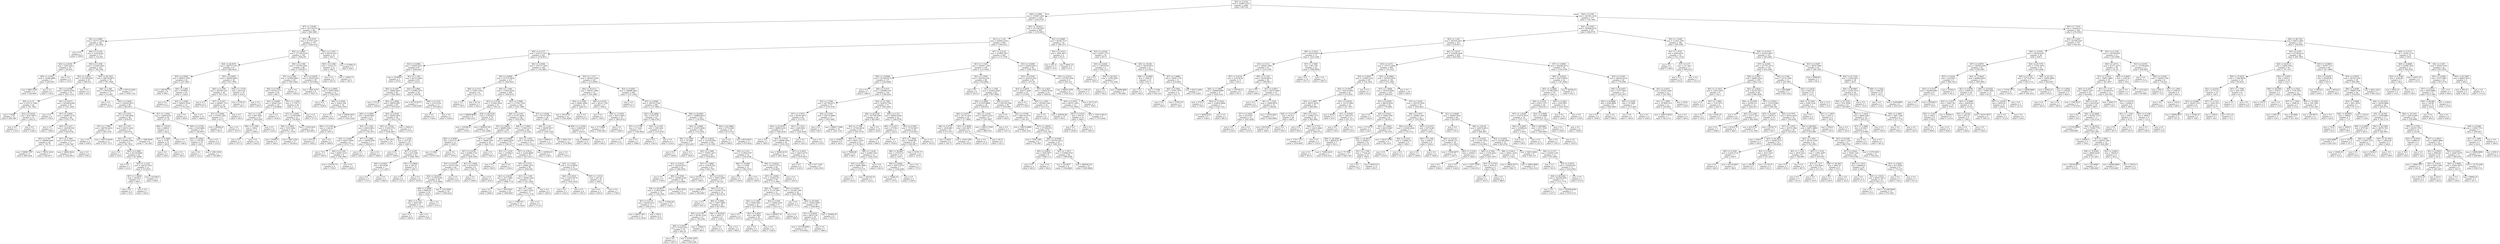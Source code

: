 digraph Tree {
node [shape=box] ;
0 [label="X[2] <= 2.1514\nmse = 332807.6753\nsamples = 2000\nvalue = 997.052"] ;
1 [label="X[8] <= 4.886\nmse = 318047.2291\nsamples = 1223\nvalue = 1163.6729"] ;
0 -> 1 [labeldistance=2.5, labelangle=45, headlabel="True"] ;
2 [label="X[7] <= 3.0294\nmse = 327154.478\nsamples = 361\nvalue = 894.3989"] ;
1 -> 2 ;
3 [label="X[2] <= 2.0086\nmse = 342717.1644\nsamples = 182\nvalue = 762.5934"] ;
2 -> 3 ;
4 [label="mse = 0.0\nsamples = 5\nvalue = 1909.0"] ;
3 -> 4 ;
5 [label="X[0] <= 0.1245\nmse = 314224.041\nsamples = 177\nvalue = 730.209"] ;
3 -> 5 ;
6 [label="X[2] <= 2.0259\nmse = 7585.2344\nsamples = 16\nvalue = 185.625"] ;
5 -> 6 ;
7 [label="X[8] <= 3.0103\nmse = 14398.4898\nsamples = 7\nvalue = 226.2857"] ;
6 -> 7 ;
8 [label="mse = 9893.5556\nsamples = 3\nvalue = 342.6667"] ;
7 -> 8 ;
9 [label="mse = 0.0\nsamples = 4\nvalue = 139.0"] ;
7 -> 9 ;
10 [label="mse = 0.0\nsamples = 9\nvalue = 154.0"] ;
6 -> 10 ;
11 [label="X[0] <= 0.1558\nmse = 312295.5003\nsamples = 161\nvalue = 784.3292"] ;
5 -> 11 ;
12 [label="X[2] <= 2.0951\nmse = 273149.6505\nsamples = 83\nvalue = 960.012"] ;
11 -> 12 ;
13 [label="X[1] <= 0.8786\nmse = 240870.0782\nsamples = 79\nvalue = 1007.1519"] ;
12 -> 13 ;
14 [label="X[0] <= 0.15\nmse = 255721.7066\nsamples = 24\nvalue = 791.7083"] ;
13 -> 14 ;
15 [label="mse = 7.6389\nsamples = 12\nvalue = 290.1667"] ;
14 -> 15 ;
16 [label="X[3] <= 0.6518\nmse = 8347.6875\nsamples = 12\nvalue = 1293.25"] ;
14 -> 16 ;
17 [label="mse = 0.0\nsamples = 3\nvalue = 1135.0"] ;
16 -> 17 ;
18 [label="mse = 0.0\nsamples = 9\nvalue = 1346.0"] ;
16 -> 18 ;
19 [label="X[1] <= 0.9271\nmse = 205296.9369\nsamples = 55\nvalue = 1101.1636"] ;
13 -> 19 ;
20 [label="mse = 0.0\nsamples = 9\nvalue = 1740.0"] ;
19 -> 20 ;
21 [label="X[7] <= 0.0092\nmse = 149993.3176\nsamples = 46\nvalue = 976.1739"] ;
19 -> 21 ;
22 [label="mse = 0.0\nsamples = 5\nvalue = 1396.0"] ;
21 -> 22 ;
23 [label="X[0] <= 0.1411\nmse = 144169.536\nsamples = 41\nvalue = 924.9756"] ;
21 -> 23 ;
24 [label="X[3] <= 0.597\nmse = 108946.0208\nsamples = 24\nvalue = 765.75"] ;
23 -> 24 ;
25 [label="mse = 59696.7197\nsamples = 17\nvalue = 899.5294"] ;
24 -> 25 ;
26 [label="mse = 79532.1224\nsamples = 7\nvalue = 440.8571"] ;
24 -> 26 ;
27 [label="X[7] <= 2.7063\nmse = 107574.5329\nsamples = 17\nvalue = 1149.7647"] ;
23 -> 27 ;
28 [label="mse = 16840.4024\nsamples = 13\nvalue = 1320.4615"] ;
27 -> 28 ;
29 [label="mse = 0.0\nsamples = 4\nvalue = 595.0"] ;
27 -> 29 ;
30 [label="mse = 0.0\nsamples = 4\nvalue = 29.0"] ;
12 -> 30 ;
31 [label="X[4] <= 90.1423\nmse = 286159.4675\nsamples = 78\nvalue = 597.3846"] ;
11 -> 31 ;
32 [label="X[8] <= 1.299\nmse = 178476.5055\nsamples = 71\nvalue = 512.662"] ;
31 -> 32 ;
33 [label="mse = 0.0\nsamples = 3\nvalue = 1193.0"] ;
32 -> 33 ;
34 [label="X[3] <= 0.5824\nmse = 165029.2872\nsamples = 68\nvalue = 482.6471"] ;
32 -> 34 ;
35 [label="X[2] <= 2.0331\nmse = 217244.9844\nsamples = 40\nvalue = 630.625"] ;
34 -> 35 ;
36 [label="X[7] <= 1.7008\nmse = 280765.8225\nsamples = 13\nvalue = 993.1538"] ;
35 -> 36 ;
37 [label="mse = 0.0\nsamples = 2\nvalue = 638.0"] ;
36 -> 37 ;
38 [label="mse = 304710.9256\nsamples = 11\nvalue = 1057.7273"] ;
36 -> 38 ;
39 [label="X[2] <= 2.057\nmse = 92913.1056\nsamples = 27\nvalue = 456.0741"] ;
35 -> 39 ;
40 [label="X[5] <= 1.1753\nmse = 92590.2766\nsamples = 21\nvalue = 381.7619"] ;
39 -> 40 ;
41 [label="mse = 0.0\nsamples = 3\nvalue = 105.0"] ;
40 -> 41 ;
42 [label="X[0] <= 0.1889\nmse = 93128.0988\nsamples = 18\nvalue = 427.8889"] ;
40 -> 42 ;
43 [label="mse = 0.0\nsamples = 5\nvalue = 212.0"] ;
42 -> 43 ;
44 [label="X[5] <= 2.1523\nmse = 104125.7633\nsamples = 13\nvalue = 510.9231"] ;
42 -> 44 ;
45 [label="X[7] <= 1.5048\nmse = 39326.0\nsamples = 9\nvalue = 450.0"] ;
44 -> 45 ;
46 [label="mse = 0.0\nsamples = 2\nvalue = 79.0"] ;
45 -> 46 ;
47 [label="mse = 0.0\nsamples = 7\nvalue = 556.0"] ;
45 -> 47 ;
48 [label="mse = 222784.0\nsamples = 4\nvalue = 648.0"] ;
44 -> 48 ;
49 [label="mse = 7066.8056\nsamples = 6\nvalue = 716.1667"] ;
39 -> 49 ;
50 [label="X[7] <= 1.4504\nmse = 14464.6161\nsamples = 28\nvalue = 271.25"] ;
34 -> 50 ;
51 [label="X[8] <= 3.0103\nmse = 4880.0\nsamples = 12\nvalue = 392.0"] ;
50 -> 51 ;
52 [label="X[7] <= 0.2489\nmse = 15.36\nsamples = 10\nvalue = 360.8"] ;
51 -> 52 ;
53 [label="mse = 0.0\nsamples = 4\nvalue = 356.0"] ;
52 -> 53 ;
54 [label="mse = 0.0\nsamples = 6\nvalue = 364.0"] ;
52 -> 54 ;
55 [label="mse = 0.0\nsamples = 2\nvalue = 548.0"] ;
51 -> 55 ;
56 [label="X[0] <= 0.2756\nmse = 2516.0898\nsamples = 16\nvalue = 180.6875"] ;
50 -> 56 ;
57 [label="X[3] <= 0.6945\nmse = 1193.89\nsamples = 10\nvalue = 148.1"] ;
56 -> 57 ;
58 [label="mse = 0.0\nsamples = 7\nvalue = 132.0"] ;
57 -> 58 ;
59 [label="mse = 1963.5556\nsamples = 3\nvalue = 185.6667"] ;
57 -> 59 ;
60 [label="mse = 0.0\nsamples = 6\nvalue = 235.0"] ;
56 -> 60 ;
61 [label="mse = 567120.2041\nsamples = 7\nvalue = 1456.7143"] ;
31 -> 61 ;
62 [label="X[5] <= 9.9752\nmse = 275707.2257\nsamples = 179\nvalue = 1028.4134"] ;
2 -> 62 ;
63 [label="X[5] <= 2.0803\nmse = 277162.9118\nsamples = 165\nvalue = 1064.297"] ;
62 -> 63 ;
64 [label="X[4] <= 44.5975\nmse = 308719.7523\nsamples = 67\nvalue = 880.6418"] ;
63 -> 64 ;
65 [label="X[3] <= 0.5992\nmse = 299932.7041\nsamples = 28\nvalue = 1227.2857"] ;
64 -> 65 ;
66 [label="mse = 494748.75\nsamples = 8\nvalue = 980.5"] ;
65 -> 66 ;
67 [label="X[8] <= 2.468\nmse = 187900.5\nsamples = 20\nvalue = 1326.0"] ;
65 -> 67 ;
68 [label="mse = 0.0\nsamples = 5\nvalue = 1775.0"] ;
67 -> 68 ;
69 [label="X[5] <= 1.0384\nmse = 160933.5556\nsamples = 15\nvalue = 1176.3333"] ;
67 -> 69 ;
70 [label="mse = 0.0\nsamples = 5\nvalue = 609.0"] ;
69 -> 70 ;
71 [label="mse = 0.0\nsamples = 10\nvalue = 1460.0"] ;
69 -> 71 ;
72 [label="X[3] <= 0.6959\nmse = 166820.6903\nsamples = 39\nvalue = 631.7692"] ;
64 -> 72 ;
73 [label="X[0] <= 0.1394\nmse = 200256.1427\nsamples = 29\nvalue = 705.1724"] ;
72 -> 73 ;
74 [label="mse = 0.0\nsamples = 9\nvalue = 957.0"] ;
73 -> 74 ;
75 [label="X[7] <= 4.5671\nmse = 248991.7275\nsamples = 20\nvalue = 591.85"] ;
73 -> 75 ;
76 [label="X[7] <= 3.6299\nmse = 279341.2941\nsamples = 17\nvalue = 637.0"] ;
75 -> 76 ;
77 [label="mse = 289930.8\nsamples = 15\nvalue = 581.0"] ;
76 -> 77 ;
78 [label="mse = 0.0\nsamples = 2\nvalue = 1057.0"] ;
76 -> 78 ;
79 [label="mse = 0.0\nsamples = 3\nvalue = 336.0"] ;
75 -> 79 ;
80 [label="X[5] <= 1.5724\nmse = 8919.29\nsamples = 10\nvalue = 418.9"] ;
72 -> 80 ;
81 [label="mse = 5700.25\nsamples = 2\nvalue = 242.5"] ;
80 -> 81 ;
82 [label="mse = 0.0\nsamples = 8\nvalue = 463.0"] ;
80 -> 82 ;
83 [label="X[0] <= 0.1394\nmse = 216763.2041\nsamples = 98\nvalue = 1189.8571"] ;
63 -> 83 ;
84 [label="X[7] <= 4.5282\nmse = 167894.9683\nsamples = 69\nvalue = 1003.2464"] ;
83 -> 84 ;
85 [label="X[6] <= 0.7856\nmse = 63762.2177\nsamples = 62\nvalue = 891.5"] ;
84 -> 85 ;
86 [label="X[3] <= 0.6965\nmse = 32049.1021\nsamples = 26\nvalue = 1126.8846"] ;
85 -> 86 ;
87 [label="X[1] <= 1.182\nmse = 665.7958\nsamples = 23\nvalue = 1062.8261"] ;
86 -> 87 ;
88 [label="X[0] <= 0.1268\nmse = 168.0\nsamples = 17\nvalue = 1049.0"] ;
87 -> 88 ;
89 [label="mse = 0.0\nsamples = 3\nvalue = 1077.0"] ;
88 -> 89 ;
90 [label="mse = 0.0\nsamples = 14\nvalue = 1043.0"] ;
88 -> 90 ;
91 [label="mse = 0.0\nsamples = 6\nvalue = 1102.0"] ;
87 -> 91 ;
92 [label="mse = 0.0\nsamples = 3\nvalue = 1618.0"] ;
86 -> 92 ;
93 [label="X[1] <= 1.1483\nmse = 17750.75\nsamples = 36\nvalue = 721.5"] ;
85 -> 93 ;
94 [label="X[7] <= 3.6456\nmse = 12780.6368\nsamples = 31\nvalue = 754.4839"] ;
93 -> 94 ;
95 [label="X[8] <= 2.2805\nmse = 7452.2382\nsamples = 19\nvalue = 711.1579"] ;
94 -> 95 ;
96 [label="mse = 21904.0\nsamples = 2\nvalue = 594.0"] ;
95 -> 96 ;
97 [label="mse = 3947.2318\nsamples = 17\nvalue = 724.9412"] ;
95 -> 97 ;
98 [label="mse = 13539.2431\nsamples = 12\nvalue = 823.0833"] ;
94 -> 98 ;
99 [label="mse = 0.0\nsamples = 5\nvalue = 517.0"] ;
93 -> 99 ;
100 [label="mse = 0.0\nsamples = 7\nvalue = 1993.0"] ;
84 -> 100 ;
101 [label="X[1] <= 0.8678\nmse = 53039.4293\nsamples = 29\nvalue = 1633.8621"] ;
83 -> 101 ;
102 [label="mse = 3465.4375\nsamples = 8\nvalue = 1837.75"] ;
101 -> 102 ;
103 [label="X[2] <= 2.0949\nmse = 50055.5828\nsamples = 21\nvalue = 1556.1905"] ;
101 -> 103 ;
104 [label="mse = 0.0\nsamples = 3\nvalue = 1938.0"] ;
103 -> 104 ;
105 [label="X[6] <= 0.7856\nmse = 30052.358\nsamples = 18\nvalue = 1492.5556"] ;
103 -> 105 ;
106 [label="mse = 0.0\nsamples = 4\nvalue = 1326.0"] ;
105 -> 106 ;
107 [label="mse = 28448.2653\nsamples = 14\nvalue = 1540.1429"] ;
105 -> 107 ;
108 [label="X[2] <= 2.1307\nmse = 64519.5357\nsamples = 14\nvalue = 605.5"] ;
62 -> 108 ;
109 [label="X[0] <= 0.1398\nmse = 19124.75\nsamples = 12\nvalue = 566.5"] ;
108 -> 109 ;
110 [label="mse = 0.0\nsamples = 8\nvalue = 653.0"] ;
109 -> 110 ;
111 [label="mse = 12480.75\nsamples = 4\nvalue = 393.5"] ;
109 -> 111 ;
112 [label="mse = 273006.25\nsamples = 2\nvalue = 839.5"] ;
108 -> 112 ;
113 [label="X[5] <= 18.6211\nmse = 271149.9567\nsamples = 862\nvalue = 1276.4432"] ;
1 -> 113 ;
114 [label="X[1] <= 1.118\nmse = 256003.2332\nsamples = 828\nvalue = 1306.4312"] ;
113 -> 114 ;
115 [label="X[0] <= 0.1277\nmse = 210512.7673\nsamples = 545\nvalue = 1376.5615"] ;
114 -> 115 ;
116 [label="X[3] <= 0.4984\nmse = 116822.8101\nsamples = 87\nvalue = 1608.6207"] ;
115 -> 116 ;
117 [label="mse = 132496.0\nsamples = 2\nvalue = 479.0"] ;
116 -> 117 ;
118 [label="X[1] <= 1.108\nmse = 85723.0306\nsamples = 85\nvalue = 1635.2"] ;
116 -> 118 ;
119 [label="X[0] <= 0.1007\nmse = 59682.0653\nsamples = 65\nvalue = 1691.8923"] ;
118 -> 119 ;
120 [label="mse = 718.24\nsamples = 5\nvalue = 1943.6"] ;
119 -> 120 ;
121 [label="X[2] <= 2.0949\nmse = 58876.0097\nsamples = 60\nvalue = 1670.9167"] ;
119 -> 121 ;
122 [label="X[8] <= 13.8867\nmse = 40254.6667\nsamples = 21\nvalue = 1780.0"] ;
121 -> 122 ;
123 [label="X[0] <= 0.1149\nmse = 1146.24\nsamples = 5\nvalue = 1907.4"] ;
122 -> 123 ;
124 [label="mse = 812.25\nsamples = 2\nvalue = 1942.5"] ;
123 -> 124 ;
125 [label="mse = 0.0\nsamples = 3\nvalue = 1884.0"] ;
123 -> 125 ;
126 [label="X[5] <= 1.1256\nmse = 45818.9023\nsamples = 16\nvalue = 1740.1875"] ;
122 -> 126 ;
127 [label="X[2] <= 2.0265\nmse = 62817.9506\nsamples = 9\nvalue = 1672.7778"] ;
126 -> 127 ;
128 [label="mse = 72.0\nsamples = 3\nvalue = 1855.0"] ;
127 -> 128 ;
129 [label="X[0] <= 0.1164\nmse = 69287.2222\nsamples = 6\nvalue = 1581.6667"] ;
127 -> 129 ;
130 [label="mse = 101016.75\nsamples = 4\nvalue = 1550.5"] ;
129 -> 130 ;
131 [label="mse = 0.0\nsamples = 2\nvalue = 1644.0"] ;
129 -> 131 ;
132 [label="X[7] <= 3.3068\nmse = 10608.9796\nsamples = 7\nvalue = 1826.8571"] ;
126 -> 132 ;
133 [label="mse = 0.0\nsamples = 5\nvalue = 1892.0"] ;
132 -> 133 ;
134 [label="mse = 0.0\nsamples = 2\nvalue = 1664.0"] ;
132 -> 134 ;
135 [label="X[3] <= 0.6109\nmse = 59045.5832\nsamples = 39\nvalue = 1612.1795"] ;
121 -> 135 ;
136 [label="X[5] <= 1.0234\nmse = 57436.3755\nsamples = 35\nvalue = 1639.2857"] ;
135 -> 136 ;
137 [label="mse = 182118.4\nsamples = 10\nvalue = 1533.0"] ;
136 -> 137 ;
138 [label="X[5] <= 1.1256\nmse = 1237.44\nsamples = 25\nvalue = 1681.8"] ;
136 -> 138 ;
139 [label="mse = 0.0\nsamples = 6\nvalue = 1628.0"] ;
138 -> 139 ;
140 [label="X[7] <= 4.025\nmse = 425.5346\nsamples = 19\nvalue = 1698.7895"] ;
138 -> 140 ;
141 [label="X[6] <= 0.8423\nmse = 495.9184\nsamples = 7\nvalue = 1711.2857"] ;
140 -> 141 ;
142 [label="mse = 0.0\nsamples = 3\nvalue = 1737.0"] ;
141 -> 142 ;
143 [label="mse = 0.0\nsamples = 4\nvalue = 1692.0"] ;
141 -> 143 ;
144 [label="X[1] <= 0.9604\nmse = 240.25\nsamples = 12\nvalue = 1691.5"] ;
140 -> 144 ;
145 [label="mse = 0.0\nsamples = 6\nvalue = 1707.0"] ;
144 -> 145 ;
146 [label="mse = 0.0\nsamples = 6\nvalue = 1676.0"] ;
144 -> 146 ;
147 [label="mse = 10443.0\nsamples = 4\nvalue = 1375.0"] ;
135 -> 147 ;
148 [label="X[2] <= 2.0891\nmse = 125962.5475\nsamples = 20\nvalue = 1450.95"] ;
118 -> 148 ;
149 [label="mse = 81333.6735\nsamples = 7\nvalue = 1028.4286"] ;
148 -> 149 ;
150 [label="X[6] <= 0.2135\nmse = 2103.4793\nsamples = 13\nvalue = 1678.4615"] ;
148 -> 150 ;
151 [label="mse = 0.0\nsamples = 6\nvalue = 1728.0"] ;
150 -> 151 ;
152 [label="mse = 0.0\nsamples = 7\nvalue = 1636.0"] ;
150 -> 152 ;
153 [label="X[2] <= 2.0582\nmse = 216137.1928\nsamples = 458\nvalue = 1332.4803"] ;
115 -> 153 ;
154 [label="X[3] <= 0.4984\nmse = 212770.5634\nsamples = 217\nvalue = 1464.5023"] ;
153 -> 154 ;
155 [label="X[0] <= 0.1512\nmse = 72981.2344\nsamples = 8\nvalue = 411.375"] ;
154 -> 155 ;
156 [label="mse = 0.0\nsamples = 3\nvalue = 760.0"] ;
155 -> 156 ;
157 [label="mse = 92.16\nsamples = 5\nvalue = 202.2"] ;
155 -> 157 ;
158 [label="X[5] <= 1.1661\nmse = 174043.6542\nsamples = 209\nvalue = 1504.8134"] ;
154 -> 158 ;
159 [label="X[3] <= 0.5136\nmse = 373465.3824\nsamples = 25\nvalue = 1041.24"] ;
158 -> 159 ;
160 [label="mse = 69688.8889\nsamples = 9\nvalue = 492.3333"] ;
159 -> 160 ;
161 [label="X[4] <= 64.4338\nmse = 279526.5\nsamples = 16\nvalue = 1350.0"] ;
159 -> 161 ;
162 [label="mse = 195364.0\nsamples = 2\nvalue = 1550.0"] ;
161 -> 162 ;
163 [label="mse = 285019.102\nsamples = 14\nvalue = 1321.4286"] ;
161 -> 163 ;
164 [label="X[3] <= 0.5998\nmse = 113782.7259\nsamples = 184\nvalue = 1567.7989"] ;
158 -> 164 ;
165 [label="X[8] <= 15.2105\nmse = 91701.0044\nsamples = 156\nvalue = 1635.8782"] ;
164 -> 165 ;
166 [label="X[1] <= 0.9003\nmse = 98699.3382\nsamples = 68\nvalue = 1531.5"] ;
165 -> 166 ;
167 [label="X[6] <= 0.3958\nmse = 2615.75\nsamples = 12\nvalue = 1936.5"] ;
166 -> 167 ;
168 [label="mse = 2.2041\nsamples = 7\nvalue = 1979.7143"] ;
167 -> 168 ;
169 [label="mse = 0.0\nsamples = 5\nvalue = 1876.0"] ;
167 -> 169 ;
170 [label="X[7] <= 1.6109\nmse = 76608.7041\nsamples = 56\nvalue = 1444.7143"] ;
166 -> 170 ;
171 [label="X[7] <= 0.0124\nmse = 62098.1716\nsamples = 52\nvalue = 1406.5385"] ;
170 -> 171 ;
172 [label="X[3] <= 0.5335\nmse = 35479.1302\nsamples = 44\nvalue = 1481.7727"] ;
171 -> 172 ;
173 [label="X[4] <= 38.9435\nmse = 21558.9169\nsamples = 38\nvalue = 1533.3684"] ;
172 -> 173 ;
174 [label="X[0] <= 0.3069\nmse = 9089.59\nsamples = 20\nvalue = 1654.1"] ;
173 -> 174 ;
175 [label="X[0] <= 0.1781\nmse = 2624.5917\nsamples = 13\nvalue = 1717.1538"] ;
174 -> 175 ;
176 [label="mse = 0.0\nsamples = 9\nvalue = 1683.0"] ;
175 -> 176 ;
177 [label="mse = 0.0\nsamples = 4\nvalue = 1794.0"] ;
175 -> 177 ;
178 [label="mse = 0.0\nsamples = 7\nvalue = 1537.0"] ;
174 -> 178 ;
179 [label="mse = 1222.8395\nsamples = 18\nvalue = 1399.2222"] ;
173 -> 179 ;
180 [label="mse = 0.0\nsamples = 6\nvalue = 1155.0"] ;
172 -> 180 ;
181 [label="X[1] <= 1.0004\nmse = 6150.9375\nsamples = 8\nvalue = 992.75"] ;
171 -> 181 ;
182 [label="mse = 0.0\nsamples = 3\nvalue = 1094.0"] ;
181 -> 182 ;
183 [label="mse = 0.0\nsamples = 5\nvalue = 932.0"] ;
181 -> 183 ;
184 [label="mse = 0.0\nsamples = 4\nvalue = 1941.0"] ;
170 -> 184 ;
185 [label="X[8] <= 17.2895\nmse = 71369.1125\nsamples = 88\nvalue = 1716.5341"] ;
165 -> 185 ;
186 [label="X[6] <= 0.0095\nmse = 56664.8255\nsamples = 79\nvalue = 1760.4177"] ;
185 -> 186 ;
187 [label="X[1] <= 1.1018\nmse = 121086.0\nsamples = 9\nvalue = 1344.0"] ;
186 -> 187 ;
188 [label="mse = 0.0\nsamples = 2\nvalue = 693.0"] ;
187 -> 188 ;
189 [label="mse = 0.0\nsamples = 7\nvalue = 1530.0"] ;
187 -> 189 ;
190 [label="X[7] <= 2.9014\nmse = 23220.8696\nsamples = 70\nvalue = 1813.9571"] ;
186 -> 190 ;
191 [label="X[3] <= 0.5732\nmse = 10660.2474\nsamples = 49\nvalue = 1858.449"] ;
190 -> 191 ;
192 [label="X[2] <= 2.0238\nmse = 2471.5062\nsamples = 27\nvalue = 1896.7778"] ;
191 -> 192 ;
193 [label="mse = 0.0\nsamples = 8\nvalue = 1868.0"] ;
192 -> 193 ;
194 [label="mse = 3016.6205\nsamples = 19\nvalue = 1908.8947"] ;
192 -> 194 ;
195 [label="X[1] <= 1.1108\nmse = 16694.3326\nsamples = 22\nvalue = 1811.4091"] ;
191 -> 195 ;
196 [label="X[1] <= 1.1023\nmse = 14811.6332\nsamples = 17\nvalue = 1772.1176"] ;
195 -> 196 ;
197 [label="mse = 17985.551\nsamples = 14\nvalue = 1772.1429"] ;
196 -> 197 ;
198 [label="mse = 0.0\nsamples = 3\nvalue = 1772.0"] ;
196 -> 198 ;
199 [label="mse = 0.0\nsamples = 5\nvalue = 1945.0"] ;
195 -> 199 ;
200 [label="X[1] <= 1.0343\nmse = 37132.6939\nsamples = 21\nvalue = 1710.1429"] ;
190 -> 200 ;
201 [label="X[6] <= 0.2525\nmse = 53633.0579\nsamples = 11\nvalue = 1620.1818"] ;
200 -> 201 ;
202 [label="mse = 0.0\nsamples = 3\nvalue = 1242.0"] ;
201 -> 202 ;
203 [label="mse = 0.0\nsamples = 8\nvalue = 1762.0"] ;
201 -> 203 ;
204 [label="X[5] <= 1.2514\nmse = 287.49\nsamples = 10\nvalue = 1809.1"] ;
200 -> 204 ;
205 [label="mse = 0.0\nsamples = 3\nvalue = 1835.0"] ;
204 -> 205 ;
206 [label="mse = 0.0\nsamples = 7\nvalue = 1798.0"] ;
204 -> 206 ;
207 [label="X[1] <= 1.0051\nmse = 35156.4444\nsamples = 9\nvalue = 1331.3333"] ;
185 -> 207 ;
208 [label="mse = 149382.25\nsamples = 2\nvalue = 1248.5"] ;
207 -> 208 ;
209 [label="mse = 0.0\nsamples = 7\nvalue = 1355.0"] ;
207 -> 209 ;
210 [label="X[7] <= 3.6299\nmse = 67119.3929\nsamples = 28\nvalue = 1188.5"] ;
164 -> 210 ;
211 [label="X[5] <= 1.243\nmse = 36058.5917\nsamples = 13\nvalue = 1344.1538"] ;
210 -> 211 ;
212 [label="mse = 40804.0\nsamples = 2\nvalue = 1714.0"] ;
211 -> 212 ;
213 [label="mse = 5803.719\nsamples = 11\nvalue = 1276.9091"] ;
211 -> 213 ;
214 [label="X[8] <= 11.4029\nmse = 54843.04\nsamples = 15\nvalue = 1053.6"] ;
210 -> 214 ;
215 [label="mse = 64800.0\nsamples = 12\nvalue = 1081.0"] ;
214 -> 215 ;
216 [label="mse = 0.0\nsamples = 3\nvalue = 944.0"] ;
214 -> 216 ;
217 [label="X[5] <= 1.1317\nmse = 189343.3508\nsamples = 241\nvalue = 1213.6058"] ;
153 -> 217 ;
218 [label="X[4] <= 50.4111\nmse = 108541.1809\nsamples = 33\nvalue = 1631.9697"] ;
217 -> 218 ;
219 [label="X[0] <= 0.1508\nmse = 96481.6094\nsamples = 16\nvalue = 1448.125"] ;
218 -> 219 ;
220 [label="mse = 183.6735\nsamples = 14\nvalue = 1565.4286"] ;
219 -> 220 ;
221 [label="mse = 0.0\nsamples = 2\nvalue = 627.0"] ;
219 -> 221 ;
222 [label="X[6] <= 0.0276\nmse = 58141.1765\nsamples = 17\nvalue = 1805.0"] ;
218 -> 222 ;
223 [label="mse = 0.0\nsamples = 2\nvalue = 1363.0"] ;
222 -> 223 ;
224 [label="X[8] <= 11.6352\nmse = 36371.6622\nsamples = 15\nvalue = 1863.9333"] ;
222 -> 224 ;
225 [label="mse = 117.6389\nsamples = 12\nvalue = 1959.1667"] ;
224 -> 225 ;
226 [label="mse = 0.0\nsamples = 3\nvalue = 1483.0"] ;
224 -> 226 ;
227 [label="X[3] <= 0.4853\nmse = 169988.3602\nsamples = 208\nvalue = 1147.2308"] ;
217 -> 227 ;
228 [label="mse = 0.0\nsamples = 2\nvalue = 91.0"] ;
227 -> 228 ;
229 [label="X[3] <= 0.4946\nmse = 160702.2789\nsamples = 206\nvalue = 1157.4854"] ;
227 -> 229 ;
230 [label="X[4] <= 61.6884\nmse = 47475.38\nsamples = 23\nvalue = 1482.4783"] ;
229 -> 230 ;
231 [label="X[7] <= 2.1796\nmse = 57.3223\nsamples = 11\nvalue = 1708.3636"] ;
230 -> 231 ;
232 [label="mse = 0.0\nsamples = 8\nvalue = 1713.0"] ;
231 -> 232 ;
233 [label="mse = 0.0\nsamples = 3\nvalue = 1696.0"] ;
231 -> 233 ;
234 [label="X[2] <= 2.1336\nmse = 1295.2431\nsamples = 12\nvalue = 1275.4167"] ;
230 -> 234 ;
235 [label="mse = 0.0\nsamples = 7\nvalue = 1245.0"] ;
234 -> 235 ;
236 [label="mse = 0.0\nsamples = 5\nvalue = 1318.0"] ;
234 -> 236 ;
237 [label="X[8] <= 28.0903\nmse = 159989.8918\nsamples = 183\nvalue = 1116.6393"] ;
229 -> 237 ;
238 [label="X[4] <= 3.2696\nmse = 155072.5094\nsamples = 169\nvalue = 1153.3432"] ;
237 -> 238 ;
239 [label="X[0] <= 0.1469\nmse = 79.3469\nsamples = 7\nvalue = 1616.2857"] ;
238 -> 239 ;
240 [label="mse = 0.0\nsamples = 3\nvalue = 1606.0"] ;
239 -> 240 ;
241 [label="mse = 0.0\nsamples = 4\nvalue = 1624.0"] ;
239 -> 241 ;
242 [label="X[7] <= 0.4632\nmse = 152109.0391\nsamples = 162\nvalue = 1133.3395"] ;
238 -> 242 ;
243 [label="X[2] <= 2.1489\nmse = 176501.1677\nsamples = 83\nvalue = 1050.8072"] ;
242 -> 243 ;
244 [label="X[1] <= 0.9122\nmse = 134428.4314\nsamples = 42\nvalue = 1266.5952"] ;
243 -> 244 ;
245 [label="mse = 0.0\nsamples = 4\nvalue = 1758.0"] ;
244 -> 245 ;
246 [label="X[6] <= 0.5939\nmse = 120484.3248\nsamples = 38\nvalue = 1214.8684"] ;
244 -> 246 ;
247 [label="X[4] <= 58.9874\nmse = 115919.9443\nsamples = 32\nvalue = 1164.1562"] ;
246 -> 247 ;
248 [label="X[7] <= 0.0116\nmse = 83448.4152\nsamples = 17\nvalue = 1040.2353"] ;
247 -> 248 ;
249 [label="mse = 44923.7851\nsamples = 11\nvalue = 1212.1818"] ;
248 -> 249 ;
250 [label="mse = 500.0\nsamples = 6\nvalue = 725.0"] ;
248 -> 250 ;
251 [label="mse = 115592.64\nsamples = 15\nvalue = 1304.6"] ;
247 -> 251 ;
252 [label="mse = 57960.5556\nsamples = 6\nvalue = 1485.3333"] ;
246 -> 252 ;
253 [label="X[1] <= 1.0866\nmse = 123036.282\nsamples = 41\nvalue = 829.7561"] ;
243 -> 253 ;
254 [label="mse = 87210.75\nsamples = 4\nvalue = 1465.5"] ;
253 -> 254 ;
255 [label="X[7] <= 0.0124\nmse = 78491.5398\nsamples = 37\nvalue = 761.027"] ;
253 -> 255 ;
256 [label="mse = 1088.8889\nsamples = 3\nvalue = 280.6667"] ;
255 -> 256 ;
257 [label="X[0] <= 0.153\nmse = 63164.7716\nsamples = 34\nvalue = 803.4118"] ;
255 -> 257 ;
258 [label="mse = 0.0\nsamples = 5\nvalue = 487.0"] ;
257 -> 258 ;
259 [label="X[0] <= 0.2966\nmse = 53817.6885\nsamples = 29\nvalue = 857.9655"] ;
257 -> 259 ;
260 [label="X[0] <= 0.1797\nmse = 56784.7528\nsamples = 21\nvalue = 792.2381"] ;
259 -> 260 ;
261 [label="X[6] <= 0.4032\nmse = 27324.4375\nsamples = 16\nvalue = 893.25"] ;
260 -> 261 ;
262 [label="mse = 0.0\nsamples = 3\nvalue = 1097.0"] ;
261 -> 262 ;
263 [label="mse = 21839.1006\nsamples = 13\nvalue = 846.2308"] ;
261 -> 263 ;
264 [label="mse = 13924.0\nsamples = 5\nvalue = 469.0"] ;
260 -> 264 ;
265 [label="X[4] <= 36.6538\nmse = 4920.75\nsamples = 8\nvalue = 1030.5"] ;
259 -> 265 ;
266 [label="mse = 0.0\nsamples = 6\nvalue = 1071.0"] ;
265 -> 266 ;
267 [label="mse = 0.0\nsamples = 2\nvalue = 909.0"] ;
265 -> 267 ;
268 [label="X[3] <= 0.514\nmse = 111806.5797\nsamples = 79\nvalue = 1220.0506"] ;
242 -> 268 ;
269 [label="X[8] <= 16.0861\nmse = 5.5556\nsamples = 15\nvalue = 1562.3333"] ;
268 -> 269 ;
270 [label="mse = 0.0\nsamples = 5\nvalue = 1559.0"] ;
269 -> 270 ;
271 [label="mse = 0.0\nsamples = 10\nvalue = 1564.0"] ;
269 -> 271 ;
272 [label="X[8] <= 19.8023\nmse = 104115.5173\nsamples = 64\nvalue = 1139.8281"] ;
268 -> 272 ;
273 [label="X[7] <= 3.0294\nmse = 103922.917\nsamples = 59\nvalue = 1113.2881"] ;
272 -> 273 ;
274 [label="X[4] <= 73.6647\nmse = 51119.7981\nsamples = 31\nvalue = 1175.5161"] ;
273 -> 274 ;
275 [label="X[2] <= 2.1309\nmse = 9206.3905\nsamples = 22\nvalue = 1237.8636"] ;
274 -> 275 ;
276 [label="mse = 0.0\nsamples = 4\nvalue = 1437.0"] ;
275 -> 276 ;
277 [label="X[3] <= 0.5639\nmse = 481.6821\nsamples = 18\nvalue = 1193.6111"] ;
275 -> 277 ;
278 [label="mse = 0.0\nsamples = 5\nvalue = 1229.0"] ;
277 -> 278 ;
279 [label="mse = 0.0\nsamples = 13\nvalue = 1180.0"] ;
277 -> 279 ;
280 [label="X[3] <= 0.564\nmse = 120845.4321\nsamples = 9\nvalue = 1023.1111"] ;
274 -> 280 ;
281 [label="mse = 209397.76\nsamples = 5\nvalue = 1083.2"] ;
280 -> 281 ;
282 [label="mse = 0.0\nsamples = 4\nvalue = 948.0"] ;
280 -> 282 ;
283 [label="X[3] <= 0.6191\nmse = 153349.7385\nsamples = 28\nvalue = 1044.3929"] ;
273 -> 283 ;
284 [label="mse = 0.0\nsamples = 2\nvalue = 777.0"] ;
283 -> 284 ;
285 [label="X[4] <= 45.2942\nmse = 159222.8831\nsamples = 26\nvalue = 1064.9615"] ;
283 -> 285 ;
286 [label="X[1] <= 0.8536\nmse = 98215.56\nsamples = 20\nvalue = 1079.8"] ;
285 -> 286 ;
287 [label="mse = 151100.8284\nsamples = 13\nvalue = 1079.6923"] ;
286 -> 287 ;
288 [label="mse = 0.0\nsamples = 7\nvalue = 1080.0"] ;
286 -> 288 ;
289 [label="mse = 359400.25\nsamples = 6\nvalue = 1015.5"] ;
285 -> 289 ;
290 [label="mse = 0.0\nsamples = 5\nvalue = 1453.0"] ;
272 -> 290 ;
291 [label="X[4] <= 61.6884\nmse = 6778.2449\nsamples = 14\nvalue = 673.5714"] ;
237 -> 291 ;
292 [label="mse = 0.0\nsamples = 3\nvalue = 669.0"] ;
291 -> 292 ;
293 [label="mse = 8619.6033\nsamples = 11\nvalue = 674.8182"] ;
291 -> 293 ;
294 [label="X[7] <= 4.2132\nmse = 315896.7007\nsamples = 283\nvalue = 1171.3746"] ;
114 -> 294 ;
295 [label="X[1] <= 1.1254\nmse = 318047.1358\nsamples = 225\nvalue = 1113.4444"] ;
294 -> 295 ;
296 [label="X[8] <= 15.8496\nmse = 257580.6178\nsamples = 137\nvalue = 1229.9489"] ;
295 -> 296 ;
297 [label="mse = 0.0\nsamples = 7\nvalue = 1985.0"] ;
296 -> 297 ;
298 [label="X[6] <= 0.4157\nmse = 239099.5761\nsamples = 130\nvalue = 1189.2923"] ;
296 -> 298 ;
299 [label="X[5] <= 3.7883\nmse = 247786.6371\nsamples = 57\nvalue = 1376.3158"] ;
298 -> 299 ;
300 [label="X[7] <= 3.7873\nmse = 62305.0975\nsamples = 40\nvalue = 1513.05"] ;
299 -> 300 ;
301 [label="X[4] <= 23.6478\nmse = 48982.4329\nsamples = 31\nvalue = 1596.2258"] ;
300 -> 301 ;
302 [label="mse = 0.0\nsamples = 7\nvalue = 1805.0"] ;
301 -> 302 ;
303 [label="X[3] <= 0.5725\nmse = 46848.3056\nsamples = 24\nvalue = 1535.3333"] ;
301 -> 303 ;
304 [label="mse = 59404.4132\nsamples = 11\nvalue = 1601.3636"] ;
303 -> 304 ;
305 [label="X[7] <= 0.2932\nmse = 29413.0178\nsamples = 13\nvalue = 1479.4615"] ;
303 -> 305 ;
306 [label="mse = 0.0\nsamples = 4\nvalue = 1225.0"] ;
305 -> 306 ;
307 [label="mse = 917.1358\nsamples = 9\nvalue = 1592.5556"] ;
305 -> 307 ;
308 [label="X[5] <= 1.1415\nmse = 2285.8025\nsamples = 9\nvalue = 1226.5556"] ;
300 -> 308 ;
309 [label="mse = 0.0\nsamples = 7\nvalue = 1201.0"] ;
308 -> 309 ;
310 [label="mse = 0.0\nsamples = 2\nvalue = 1316.0"] ;
308 -> 310 ;
311 [label="X[3] <= 0.5561\nmse = 536714.0069\nsamples = 17\nvalue = 1054.5882"] ;
299 -> 311 ;
312 [label="mse = 0.0\nsamples = 3\nvalue = 88.0"] ;
311 -> 312 ;
313 [label="mse = 408617.3469\nsamples = 14\nvalue = 1261.7143"] ;
311 -> 313 ;
314 [label="X[4] <= 31.7656\nmse = 183679.7542\nsamples = 73\nvalue = 1043.2603"] ;
298 -> 314 ;
315 [label="X[8] <= 36.2146\nmse = 197788.5299\nsamples = 39\nvalue = 865.6667"] ;
314 -> 315 ;
316 [label="X[4] <= 17.506\nmse = 137362.0618\nsamples = 29\nvalue = 1047.2759"] ;
315 -> 316 ;
317 [label="mse = 14580.0\nsamples = 6\nvalue = 545.0"] ;
316 -> 317 ;
318 [label="X[5] <= 1.1913\nmse = 86411.2552\nsamples = 23\nvalue = 1178.3043"] ;
316 -> 318 ;
319 [label="mse = 76848.89\nsamples = 10\nvalue = 986.1"] ;
318 -> 319 ;
320 [label="X[6] <= 1.5236\nmse = 43490.1302\nsamples = 13\nvalue = 1326.1538"] ;
318 -> 320 ;
321 [label="X[3] <= 0.5223\nmse = 64981.9844\nsamples = 8\nvalue = 1279.375"] ;
320 -> 321 ;
322 [label="mse = 0.0\nsamples = 3\nvalue = 1323.0"] ;
321 -> 322 ;
323 [label="mse = 102144.16\nsamples = 5\nvalue = 1253.2"] ;
321 -> 323 ;
324 [label="mse = 0.0\nsamples = 5\nvalue = 1401.0"] ;
320 -> 324 ;
325 [label="mse = 0.0\nsamples = 10\nvalue = 339.0"] ;
315 -> 325 ;
326 [label="X[0] <= 0.153\nmse = 89820.6168\nsamples = 34\nvalue = 1246.9706"] ;
314 -> 326 ;
327 [label="X[0] <= 0.1411\nmse = 27378.0\nsamples = 6\nvalue = 922.0"] ;
326 -> 327 ;
328 [label="mse = 0.0\nsamples = 2\nvalue = 688.0"] ;
327 -> 328 ;
329 [label="mse = 0.0\nsamples = 4\nvalue = 1039.0"] ;
327 -> 329 ;
330 [label="X[3] <= 0.5837\nmse = 75722.0957\nsamples = 28\nvalue = 1316.6071"] ;
326 -> 330 ;
331 [label="X[7] <= 1.3608\nmse = 74269.463\nsamples = 26\nvalue = 1293.8077"] ;
330 -> 331 ;
332 [label="X[8] <= 28.9467\nmse = 110347.01\nsamples = 10\nvalue = 1164.7"] ;
331 -> 332 ;
333 [label="X[6] <= 0.8262\nmse = 55871.6735\nsamples = 7\nvalue = 1339.4286"] ;
332 -> 333 ;
334 [label="mse = 72684.16\nsamples = 5\nvalue = 1379.2"] ;
333 -> 334 ;
335 [label="mse = 0.0\nsamples = 2\nvalue = 1240.0"] ;
333 -> 335 ;
336 [label="mse = 0.0\nsamples = 3\nvalue = 757.0"] ;
332 -> 336 ;
337 [label="mse = 34791.75\nsamples = 16\nvalue = 1374.5"] ;
331 -> 337 ;
338 [label="mse = 0.0\nsamples = 2\nvalue = 1613.0"] ;
330 -> 338 ;
339 [label="X[2] <= 2.0395\nmse = 358154.0181\nsamples = 88\nvalue = 932.0682"] ;
295 -> 339 ;
340 [label="mse = 0.0\nsamples = 6\nvalue = 1813.0"] ;
339 -> 340 ;
341 [label="X[1] <= 1.1764\nmse = 323422.0428\nsamples = 82\nvalue = 867.6098"] ;
339 -> 341 ;
342 [label="X[6] <= 2.0862\nmse = 213255.8889\nsamples = 24\nvalue = 508.8333"] ;
341 -> 342 ;
343 [label="X[6] <= 0.6757\nmse = 16174.7654\nsamples = 18\nvalue = 277.8889"] ;
342 -> 343 ;
344 [label="X[6] <= 0.2753\nmse = 1816.0867\nsamples = 14\nvalue = 213.3571"] ;
343 -> 344 ;
345 [label="mse = 4.6875\nsamples = 8\nvalue = 183.75"] ;
344 -> 345 ;
346 [label="mse = 1504.1389\nsamples = 6\nvalue = 252.8333"] ;
344 -> 346 ;
347 [label="X[3] <= 0.4959\nmse = 841.6875\nsamples = 4\nvalue = 503.75"] ;
343 -> 347 ;
348 [label="mse = 0.0\nsamples = 2\nvalue = 475.0"] ;
347 -> 348 ;
349 [label="mse = 30.25\nsamples = 2\nvalue = 532.5"] ;
347 -> 349 ;
350 [label="X[2] <= 2.1432\nmse = 164475.2222\nsamples = 6\nvalue = 1201.6667"] ;
342 -> 350 ;
351 [label="mse = 236213.5556\nsamples = 3\nvalue = 986.3333"] ;
350 -> 351 ;
352 [label="mse = 0.0\nsamples = 3\nvalue = 1417.0"] ;
350 -> 352 ;
353 [label="X[6] <= 0.012\nmse = 293704.2366\nsamples = 58\nvalue = 1016.069"] ;
341 -> 353 ;
354 [label="mse = 0.0\nsamples = 4\nvalue = 409.0"] ;
353 -> 354 ;
355 [label="X[2] <= 2.0769\nmse = 286139.2579\nsamples = 54\nvalue = 1061.037"] ;
353 -> 355 ;
356 [label="mse = 168274.8889\nsamples = 3\nvalue = 1562.3333"] ;
355 -> 356 ;
357 [label="X[7] <= 3.8936\nmse = 277420.679\nsamples = 51\nvalue = 1031.549"] ;
355 -> 357 ;
358 [label="mse = 7540.1389\nsamples = 6\nvalue = 778.1667"] ;
357 -> 358 ;
359 [label="X[8] <= 16.6586\nmse = 303703.0222\nsamples = 45\nvalue = 1065.3333"] ;
357 -> 359 ;
360 [label="X[5] <= 8.9612\nmse = 2920.9877\nsamples = 9\nvalue = 964.1111"] ;
359 -> 360 ;
361 [label="mse = 0.0\nsamples = 2\nvalue = 863.0"] ;
360 -> 361 ;
362 [label="mse = 0.0\nsamples = 7\nvalue = 993.0"] ;
360 -> 362 ;
363 [label="X[1] <= 1.1973\nmse = 375696.6752\nsamples = 36\nvalue = 1090.6389"] ;
359 -> 363 ;
364 [label="mse = 120.9877\nsamples = 9\nvalue = 1164.8889"] ;
363 -> 364 ;
365 [label="mse = 498438.321\nsamples = 27\nvalue = 1065.8889"] ;
363 -> 365 ;
366 [label="X[3] <= 0.6299\nmse = 244032.8514\nsamples = 58\nvalue = 1396.1034"] ;
294 -> 366 ;
367 [label="X[3] <= 0.5459\nmse = 223816.2324\nsamples = 50\nvalue = 1472.26"] ;
366 -> 367 ;
368 [label="X[3] <= 0.4878\nmse = 244271.5296\nsamples = 25\nvalue = 1279.48"] ;
367 -> 368 ;
369 [label="mse = 0.0\nsamples = 9\nvalue = 1749.0"] ;
368 -> 369 ;
370 [label="X[5] <= 1.1955\nmse = 187920.2344\nsamples = 16\nvalue = 1015.375"] ;
368 -> 370 ;
371 [label="mse = 0.0\nsamples = 6\nvalue = 1124.0"] ;
370 -> 371 ;
372 [label="mse = 289344.96\nsamples = 10\nvalue = 950.2"] ;
370 -> 372 ;
373 [label="X[7] <= 4.3827\nmse = 129032.6784\nsamples = 25\nvalue = 1665.04"] ;
367 -> 373 ;
374 [label="X[3] <= 0.5879\nmse = 66701.1493\nsamples = 23\nvalue = 1741.2609"] ;
373 -> 374 ;
375 [label="X[3] <= 0.5613\nmse = 404.25\nsamples = 14\nvalue = 1848.5"] ;
374 -> 375 ;
376 [label="mse = 0.0\nsamples = 11\nvalue = 1838.0"] ;
375 -> 376 ;
377 [label="mse = 0.0\nsamples = 3\nvalue = 1887.0"] ;
375 -> 377 ;
378 [label="mse = 124112.6914\nsamples = 9\nvalue = 1574.4444"] ;
374 -> 378 ;
379 [label="mse = 10712.25\nsamples = 2\nvalue = 788.5"] ;
373 -> 379 ;
380 [label="X[2] <= 2.0214\nmse = 107582.3594\nsamples = 8\nvalue = 920.125"] ;
366 -> 380 ;
381 [label="mse = 68835.5556\nsamples = 6\nvalue = 1056.3333"] ;
380 -> 381 ;
382 [label="mse = 1190.25\nsamples = 2\nvalue = 511.5"] ;
380 -> 382 ;
383 [label="X[1] <= 0.8683\nmse = 84784.7137\nsamples = 34\nvalue = 546.1471"] ;
113 -> 383 ;
384 [label="X[3] <= 0.4313\nmse = 3691.6875\nsamples = 4\nvalue = 85.25"] ;
383 -> 384 ;
385 [label="mse = 441.0\nsamples = 2\nvalue = 73.0"] ;
384 -> 385 ;
386 [label="mse = 6642.25\nsamples = 2\nvalue = 97.5"] ;
384 -> 386 ;
387 [label="X[3] <= 0.4326\nmse = 63497.1733\nsamples = 30\nvalue = 607.6"] ;
383 -> 387 ;
388 [label="X[3] <= 0.4203\nmse = 17365.8765\nsamples = 9\nvalue = 826.1111"] ;
387 -> 388 ;
389 [label="mse = 0.0\nsamples = 2\nvalue = 1001.0"] ;
388 -> 389 ;
390 [label="X[4] <= 54.5251\nmse = 11091.8367\nsamples = 7\nvalue = 776.1429"] ;
388 -> 390 ;
391 [label="mse = 0.0\nsamples = 4\nvalue = 784.0"] ;
390 -> 391 ;
392 [label="mse = 25688.8889\nsamples = 3\nvalue = 765.6667"] ;
390 -> 392 ;
393 [label="X[5] <= 30.091\nmse = 54034.8073\nsamples = 21\nvalue = 513.9524"] ;
387 -> 393 ;
394 [label="X[8] <= 16.8909\nmse = 1006.01\nsamples = 10\nvalue = 627.3"] ;
393 -> 394 ;
395 [label="mse = 0.0\nsamples = 2\nvalue = 564.0"] ;
394 -> 395 ;
396 [label="mse = 5.3594\nsamples = 8\nvalue = 643.125"] ;
394 -> 396 ;
397 [label="X[7] <= 3.9686\nmse = 79945.1736\nsamples = 11\nvalue = 410.9091"] ;
393 -> 397 ;
398 [label="X[0] <= 0.1842\nmse = 19761.1875\nsamples = 4\nvalue = 231.75"] ;
397 -> 398 ;
399 [label="mse = 0.0\nsamples = 2\nvalue = 264.0"] ;
398 -> 399 ;
400 [label="mse = 37442.25\nsamples = 2\nvalue = 199.5"] ;
398 -> 400 ;
401 [label="mse = 85513.3469\nsamples = 7\nvalue = 513.2857"] ;
397 -> 401 ;
402 [label="X[0] <= 0.238\nmse = 243561.1104\nsamples = 777\nvalue = 734.7902"] ;
0 -> 402 [labeldistance=2.5, labelangle=-45, headlabel="False"] ;
403 [label="X[2] <= 4.5561\nmse = 245666.6176\nsamples = 537\nvalue = 848.9739"] ;
402 -> 403 ;
404 [label="X[5] <= 1.243\nmse = 263555.2037\nsamples = 357\nvalue = 976.8571"] ;
403 -> 404 ;
405 [label="X[0] <= 0.1612\nmse = 204103.0974\nsamples = 73\nvalue = 1423.3288"] ;
404 -> 405 ;
406 [label="X[3] <= 0.514\nmse = 148201.2095\nsamples = 51\nvalue = 1215.0784"] ;
405 -> 406 ;
407 [label="X[7] <= 0.0124\nmse = 214354.56\nsamples = 15\nvalue = 853.2"] ;
406 -> 407 ;
408 [label="X[8] <= 17.2895\nmse = 188990.8889\nsamples = 9\nvalue = 1030.3333"] ;
407 -> 408 ;
409 [label="mse = 3721.0\nsamples = 2\nvalue = 784.0"] ;
408 -> 409 ;
410 [label="X[4] <= 37.3424\nmse = 219634.4898\nsamples = 7\nvalue = 1100.7143"] ;
408 -> 410 ;
411 [label="mse = 280454.64\nsamples = 5\nvalue = 1188.6"] ;
410 -> 411 ;
412 [label="mse = 0.0\nsamples = 2\nvalue = 881.0"] ;
410 -> 412 ;
413 [label="mse = 134739.25\nsamples = 6\nvalue = 587.5"] ;
407 -> 413 ;
414 [label="X[0] <= 0.1167\nmse = 43336.8974\nsamples = 36\nvalue = 1365.8611"] ;
406 -> 414 ;
415 [label="mse = 0.0\nsamples = 3\nvalue = 846.0"] ;
414 -> 415 ;
416 [label="X[1] <= 0.9617\nmse = 20474.4096\nsamples = 33\nvalue = 1413.1212"] ;
414 -> 416 ;
417 [label="mse = 0.0\nsamples = 8\nvalue = 1252.0"] ;
416 -> 417 ;
418 [label="X[1] <= 1.1224\nmse = 16060.6976\nsamples = 25\nvalue = 1464.68"] ;
416 -> 418 ;
419 [label="X[7] <= 0.4624\nmse = 452.8163\nsamples = 14\nvalue = 1493.4286"] ;
418 -> 419 ;
420 [label="mse = 0.0\nsamples = 6\nvalue = 1518.0"] ;
419 -> 420 ;
421 [label="mse = 0.0\nsamples = 8\nvalue = 1475.0"] ;
419 -> 421 ;
422 [label="mse = 33534.6281\nsamples = 11\nvalue = 1428.0909"] ;
418 -> 422 ;
423 [label="X[7] <= 2.7063\nmse = 99.1736\nsamples = 22\nvalue = 1906.0909"] ;
405 -> 423 ;
424 [label="mse = 0.0\nsamples = 10\nvalue = 1917.0"] ;
423 -> 424 ;
425 [label="mse = 0.0\nsamples = 12\nvalue = 1897.0"] ;
423 -> 425 ;
426 [label="X[2] <= 3.8137\nmse = 214428.5649\nsamples = 284\nvalue = 862.0951"] ;
404 -> 426 ;
427 [label="X[3] <= 0.474\nmse = 176715.3068\nsamples = 206\nvalue = 755.3252"] ;
426 -> 427 ;
428 [label="X[3] <= 0.4647\nmse = 115462.2532\nsamples = 68\nvalue = 518.1618"] ;
427 -> 428 ;
429 [label="X[5] <= 27.0915\nmse = 102210.0091\nsamples = 61\nvalue = 570.3934"] ;
428 -> 429 ;
430 [label="X[2] <= 2.2883\nmse = 86231.8234\nsamples = 47\nvalue = 669.4681"] ;
429 -> 430 ;
431 [label="X[4] <= 37.0175\nmse = 8235.0\nsamples = 28\nvalue = 449.0"] ;
430 -> 431 ;
432 [label="mse = 9219.84\nsamples = 25\nvalue = 448.4"] ;
431 -> 432 ;
433 [label="mse = 0.0\nsamples = 3\nvalue = 454.0"] ;
431 -> 433 ;
434 [label="X[0] <= 0.1612\nmse = 23984.1274\nsamples = 19\nvalue = 994.3684"] ;
430 -> 434 ;
435 [label="mse = 0.0\nsamples = 5\nvalue = 802.0"] ;
434 -> 435 ;
436 [label="X[6] <= 0.7131\nmse = 14613.4949\nsamples = 14\nvalue = 1063.0714"] ;
434 -> 436 ;
437 [label="mse = 17211.1111\nsamples = 9\nvalue = 1018.6667"] ;
436 -> 437 ;
438 [label="mse = 0.0\nsamples = 5\nvalue = 1143.0"] ;
436 -> 438 ;
439 [label="X[1] <= 0.8259\nmse = 12270.1684\nsamples = 14\nvalue = 237.7857"] ;
429 -> 439 ;
440 [label="mse = 200.0\nsamples = 3\nvalue = 40.0"] ;
439 -> 440 ;
441 [label="X[1] <= 0.8593\nmse = 1983.4711\nsamples = 11\nvalue = 291.7273"] ;
439 -> 441 ;
442 [label="mse = 0.0\nsamples = 8\nvalue = 319.0"] ;
441 -> 442 ;
443 [label="mse = 0.0\nsamples = 3\nvalue = 219.0"] ;
441 -> 443 ;
444 [label="mse = 0.0\nsamples = 7\nvalue = 63.0"] ;
428 -> 444 ;
445 [label="X[5] <= 42.8863\nmse = 165525.2978\nsamples = 138\nvalue = 872.1884"] ;
427 -> 445 ;
446 [label="X[7] <= 1.8469\nmse = 156319.2664\nsamples = 120\nvalue = 938.8167"] ;
445 -> 446 ;
447 [label="X[7] <= 0.8549\nmse = 98678.9236\nsamples = 44\nvalue = 776.4091"] ;
446 -> 447 ;
448 [label="mse = 0.0\nsamples = 3\nvalue = 1425.0"] ;
447 -> 448 ;
449 [label="X[5] <= 9.9221\nmse = 72866.3391\nsamples = 41\nvalue = 728.9512"] ;
447 -> 449 ;
450 [label="mse = 11718.75\nsamples = 4\nvalue = 226.5"] ;
449 -> 450 ;
451 [label="X[1] <= 1.0624\nmse = 49233.6567\nsamples = 37\nvalue = 783.2703"] ;
449 -> 451 ;
452 [label="X[8] <= 34.3926\nmse = 88620.24\nsamples = 5\nvalue = 591.4"] ;
451 -> 452 ;
453 [label="mse = 0.0\nsamples = 2\nvalue = 851.0"] ;
452 -> 453 ;
454 [label="mse = 72820.2222\nsamples = 3\nvalue = 418.3333"] ;
452 -> 454 ;
455 [label="X[8] <= 35.0872\nmse = 36428.5\nsamples = 32\nvalue = 813.25"] ;
451 -> 455 ;
456 [label="mse = 75.7924\nsamples = 17\nvalue = 826.1765"] ;
455 -> 456 ;
457 [label="X[1] <= 1.1304\nmse = 77224.24\nsamples = 15\nvalue = 798.6"] ;
455 -> 457 ;
458 [label="mse = 0.0\nsamples = 3\nvalue = 779.0"] ;
457 -> 458 ;
459 [label="mse = 96410.25\nsamples = 12\nvalue = 803.5"] ;
457 -> 459 ;
460 [label="X[7] <= 3.5434\nmse = 165578.7645\nsamples = 76\nvalue = 1032.8421"] ;
446 -> 460 ;
461 [label="X[6] <= 0.7673\nmse = 126993.7461\nsamples = 32\nvalue = 1181.0625"] ;
460 -> 461 ;
462 [label="X[0] <= 0.1996\nmse = 210526.2449\nsamples = 7\nvalue = 755.5714"] ;
461 -> 462 ;
463 [label="mse = 34147.5556\nsamples = 3\nvalue = 342.3333"] ;
462 -> 463 ;
464 [label="X[6] <= 0.4101\nmse = 118680.25\nsamples = 4\nvalue = 1065.5"] ;
462 -> 464 ;
465 [label="mse = 0.0\nsamples = 2\nvalue = 1410.0"] ;
464 -> 465 ;
466 [label="mse = 0.0\nsamples = 2\nvalue = 721.0"] ;
464 -> 466 ;
467 [label="X[0] <= 0.1472\nmse = 38718.96\nsamples = 25\nvalue = 1300.2"] ;
461 -> 467 ;
468 [label="X[0] <= 0.1184\nmse = 2000.0\nsamples = 9\nvalue = 1456.0"] ;
467 -> 468 ;
469 [label="mse = 0.0\nsamples = 5\nvalue = 1496.0"] ;
468 -> 469 ;
470 [label="mse = 0.0\nsamples = 4\nvalue = 1406.0"] ;
468 -> 470 ;
471 [label="X[6] <= 0.8139\nmse = 38039.1211\nsamples = 16\nvalue = 1212.5625"] ;
467 -> 471 ;
472 [label="mse = 17820.6875\nsamples = 12\nvalue = 1128.75"] ;
471 -> 472 ;
473 [label="X[2] <= 2.5163\nmse = 14400.0\nsamples = 4\nvalue = 1464.0"] ;
471 -> 473 ;
474 [label="mse = 0.0\nsamples = 2\nvalue = 1584.0"] ;
473 -> 474 ;
475 [label="mse = 0.0\nsamples = 2\nvalue = 1344.0"] ;
473 -> 475 ;
476 [label="X[1] <= 0.8489\nmse = 166042.8161\nsamples = 44\nvalue = 925.0455"] ;
460 -> 476 ;
477 [label="mse = 0.0\nsamples = 2\nvalue = 101.0"] ;
476 -> 477 ;
478 [label="X[6] <= 0.8139\nmse = 140074.0612\nsamples = 42\nvalue = 964.2857"] ;
476 -> 478 ;
479 [label="X[7] <= 4.4762\nmse = 27263.7052\nsamples = 21\nvalue = 1103.0952"] ;
478 -> 479 ;
480 [label="X[6] <= 0.7056\nmse = 17258.2041\nsamples = 7\nvalue = 1041.2857"] ;
479 -> 480 ;
481 [label="mse = 13557.5556\nsamples = 3\nvalue = 1146.3333"] ;
480 -> 481 ;
482 [label="X[3] <= 0.5754\nmse = 5550.25\nsamples = 4\nvalue = 962.5"] ;
480 -> 482 ;
483 [label="mse = 0.0\nsamples = 2\nvalue = 1037.0"] ;
482 -> 483 ;
484 [label="mse = 0.0\nsamples = 2\nvalue = 888.0"] ;
482 -> 484 ;
485 [label="X[6] <= 0.0913\nmse = 29401.1429\nsamples = 14\nvalue = 1134.0"] ;
479 -> 485 ;
486 [label="mse = 29802.9375\nsamples = 8\nvalue = 1082.75"] ;
485 -> 486 ;
487 [label="mse = 20693.8889\nsamples = 6\nvalue = 1202.3333"] ;
485 -> 487 ;
488 [label="X[3] <= 0.6026\nmse = 214348.2494\nsamples = 21\nvalue = 825.4762"] ;
478 -> 488 ;
489 [label="mse = 54915.4844\nsamples = 8\nvalue = 620.375"] ;
488 -> 489 ;
490 [label="X[0] <= 0.1317\nmse = 270643.1361\nsamples = 13\nvalue = 951.6923"] ;
488 -> 490 ;
491 [label="mse = 0.0\nsamples = 2\nvalue = 501.0"] ;
490 -> 491 ;
492 [label="X[3] <= 0.6518\nmse = 276204.595\nsamples = 11\nvalue = 1033.6364"] ;
490 -> 492 ;
493 [label="X[4] <= 49.0166\nmse = 302258.8395\nsamples = 9\nvalue = 1113.7778"] ;
492 -> 493 ;
494 [label="mse = 0.0\nsamples = 2\nvalue = 1237.0"] ;
493 -> 494 ;
495 [label="mse = 383040.8163\nsamples = 7\nvalue = 1078.5714"] ;
493 -> 495 ;
496 [label="mse = 0.0\nsamples = 2\nvalue = 673.0"] ;
492 -> 496 ;
497 [label="mse = 0.0\nsamples = 18\nvalue = 428.0"] ;
445 -> 497 ;
498 [label="X[7] <= 3.6965\nmse = 204409.3274\nsamples = 78\nvalue = 1144.0769"] ;
426 -> 498 ;
499 [label="X[6] <= 0.8254\nmse = 82073.6638\nsamples = 52\nvalue = 1327.0962"] ;
498 -> 499 ;
500 [label="X[5] <= 12.6892\nmse = 47789.5056\nsamples = 50\nvalue = 1364.12"] ;
499 -> 500 ;
501 [label="X[6] <= 0.2135\nmse = 63011.5577\nsamples = 29\nvalue = 1450.5517"] ;
500 -> 501 ;
502 [label="X[7] <= 1.9226\nmse = 113474.3878\nsamples = 14\nvalue = 1357.5714"] ;
501 -> 502 ;
503 [label="X[0] <= 0.2006\nmse = 235699.44\nsamples = 5\nvalue = 1130.6"] ;
502 -> 503 ;
504 [label="mse = 0.0\nsamples = 2\nvalue = 536.0"] ;
503 -> 504 ;
505 [label="mse = 0.0\nsamples = 3\nvalue = 1527.0"] ;
503 -> 505 ;
506 [label="X[4] <= 86.9003\nmse = 1051.5556\nsamples = 9\nvalue = 1483.6667"] ;
502 -> 506 ;
507 [label="mse = 0.0\nsamples = 7\nvalue = 1501.0"] ;
506 -> 507 ;
508 [label="mse = 0.0\nsamples = 2\nvalue = 1423.0"] ;
506 -> 508 ;
509 [label="X[3] <= 0.6469\nmse = 312.8889\nsamples = 15\nvalue = 1537.3333"] ;
501 -> 509 ;
510 [label="mse = 0.0\nsamples = 11\nvalue = 1548.0"] ;
509 -> 510 ;
511 [label="mse = 0.0\nsamples = 4\nvalue = 1508.0"] ;
509 -> 511 ;
512 [label="X[0] <= 0.2283\nmse = 2205.8957\nsamples = 21\nvalue = 1244.7619"] ;
500 -> 512 ;
513 [label="mse = 0.0\nsamples = 19\nvalue = 1260.0"] ;
512 -> 513 ;
514 [label="mse = 0.0\nsamples = 2\nvalue = 1100.0"] ;
512 -> 514 ;
515 [label="mse = 48180.25\nsamples = 2\nvalue = 401.5"] ;
499 -> 515 ;
516 [label="X[3] <= 0.5363\nmse = 248104.4216\nsamples = 26\nvalue = 778.0385"] ;
498 -> 516 ;
517 [label="X[4] <= 63.4457\nmse = 37477.9053\nsamples = 13\nvalue = 1203.3077"] ;
516 -> 517 ;
518 [label="X[4] <= 40.8888\nmse = 6346.8889\nsamples = 6\nvalue = 1002.6667"] ;
517 -> 518 ;
519 [label="mse = 0.0\nsamples = 4\nvalue = 1059.0"] ;
518 -> 519 ;
520 [label="mse = 0.0\nsamples = 2\nvalue = 890.0"] ;
518 -> 520 ;
521 [label="X[5] <= 2.8182\nmse = 79.3469\nsamples = 7\nvalue = 1375.2857"] ;
517 -> 521 ;
522 [label="mse = 0.0\nsamples = 3\nvalue = 1365.0"] ;
521 -> 522 ;
523 [label="mse = 0.0\nsamples = 4\nvalue = 1383.0"] ;
521 -> 523 ;
524 [label="X[2] <= 4.0471\nmse = 97023.1006\nsamples = 13\nvalue = 352.7692"] ;
516 -> 524 ;
525 [label="X[1] <= 1.0993\nmse = 107969.5372\nsamples = 11\nvalue = 320.9091"] ;
524 -> 525 ;
526 [label="mse = 168375.9592\nsamples = 7\nvalue = 342.5714"] ;
525 -> 526 ;
527 [label="mse = 0.0\nsamples = 4\nvalue = 283.0"] ;
525 -> 527 ;
528 [label="mse = 529.0\nsamples = 2\nvalue = 528.0"] ;
524 -> 528 ;
529 [label="X[5] <= 1.0369\nmse = 113421.1907\nsamples = 180\nvalue = 595.3389"] ;
403 -> 529 ;
530 [label="X[1] <= 1.0747\nmse = 4440.8476\nsamples = 19\nvalue = 1011.3158"] ;
529 -> 530 ;
531 [label="mse = 0.0\nsamples = 2\nvalue = 1199.0"] ;
530 -> 531 ;
532 [label="X[7] <= 4.37\nmse = 331.5917\nsamples = 17\nvalue = 989.2353"] ;
530 -> 532 ;
533 [label="mse = 0.0\nsamples = 10\nvalue = 974.0"] ;
532 -> 533 ;
534 [label="mse = 0.0\nsamples = 7\nvalue = 1011.0"] ;
532 -> 534 ;
535 [label="X[8] <= 41.8101\nmse = 103451.8637\nsamples = 161\nvalue = 546.2484"] ;
529 -> 535 ;
536 [label="X[7] <= 4.0491\nmse = 107701.2273\nsamples = 118\nvalue = 618.2288"] ;
535 -> 536 ;
537 [label="X[8] <= 4.0467\nmse = 94892.2422\nsamples = 105\nvalue = 664.7143"] ;
536 -> 537 ;
538 [label="X[5] <= 27.3015\nmse = 13019.5833\nsamples = 6\nvalue = 142.5"] ;
537 -> 538 ;
539 [label="mse = 0.0\nsamples = 2\nvalue = 14.0"] ;
538 -> 539 ;
540 [label="X[7] <= 1.2991\nmse = 7145.1875\nsamples = 4\nvalue = 206.75"] ;
538 -> 540 ;
541 [label="mse = 0.0\nsamples = 2\nvalue = 143.0"] ;
540 -> 541 ;
542 [label="mse = 6162.25\nsamples = 2\nvalue = 270.5"] ;
540 -> 542 ;
543 [label="X[3] <= 0.4625\nmse = 82324.7971\nsamples = 99\nvalue = 696.3636"] ;
537 -> 543 ;
544 [label="X[8] <= 25.0358\nmse = 20320.213\nsamples = 13\nvalue = 1028.3077"] ;
543 -> 544 ;
545 [label="mse = 0.0\nsamples = 4\nvalue = 1109.0"] ;
544 -> 545 ;
546 [label="X[0] <= 0.1485\nmse = 25171.358\nsamples = 9\nvalue = 992.4444"] ;
544 -> 546 ;
547 [label="mse = 0.0\nsamples = 5\nvalue = 1066.0"] ;
546 -> 547 ;
548 [label="mse = 41418.75\nsamples = 4\nvalue = 900.5"] ;
546 -> 548 ;
549 [label="X[1] <= 0.9022\nmse = 72523.6398\nsamples = 86\nvalue = 646.186"] ;
543 -> 549 ;
550 [label="X[5] <= 8.4267\nmse = 23835.21\nsamples = 10\nvalue = 1053.3"] ;
549 -> 550 ;
551 [label="mse = 623.4722\nsamples = 6\nvalue = 1141.1667"] ;
550 -> 551 ;
552 [label="mse = 29700.75\nsamples = 4\nvalue = 921.5"] ;
550 -> 552 ;
553 [label="X[2] <= 6.7975\nmse = 54252.3939\nsamples = 76\nvalue = 592.6184"] ;
549 -> 553 ;
554 [label="X[7] <= 1.2035\nmse = 20574.1389\nsamples = 18\nvalue = 453.8333"] ;
553 -> 554 ;
555 [label="mse = 1200.0\nsamples = 4\nvalue = 290.0"] ;
554 -> 555 ;
556 [label="X[5] <= 36.2663\nmse = 16249.5153\nsamples = 14\nvalue = 500.6429"] ;
554 -> 556 ;
557 [label="X[0] <= 0.1043\nmse = 21550.5714\nsamples = 7\nvalue = 444.0"] ;
556 -> 557 ;
558 [label="mse = 0.0\nsamples = 4\nvalue = 492.0"] ;
557 -> 558 ;
559 [label="mse = 43116.6667\nsamples = 3\nvalue = 380.0"] ;
557 -> 559 ;
560 [label="X[3] <= 0.5697\nmse = 4531.6327\nsamples = 7\nvalue = 557.2857"] ;
556 -> 560 ;
561 [label="mse = 184.96\nsamples = 5\nvalue = 535.2"] ;
560 -> 561 ;
562 [label="mse = 11130.25\nsamples = 2\nvalue = 612.5"] ;
560 -> 562 ;
563 [label="X[4] <= 68.6824\nmse = 56871.4899\nsamples = 58\nvalue = 635.6897"] ;
553 -> 563 ;
564 [label="X[5] <= 1.1931\nmse = 29736.7528\nsamples = 21\nvalue = 541.0952"] ;
563 -> 564 ;
565 [label="X[5] <= 1.1124\nmse = 2876.2222\nsamples = 9\nvalue = 706.6667"] ;
564 -> 565 ;
566 [label="mse = 0.0\nsamples = 7\nvalue = 678.0"] ;
565 -> 566 ;
567 [label="mse = 0.0\nsamples = 2\nvalue = 807.0"] ;
565 -> 567 ;
568 [label="X[5] <= 1.5154\nmse = 13901.4097\nsamples = 12\nvalue = 416.9167"] ;
564 -> 568 ;
569 [label="X[7] <= 1.277\nmse = 320.8594\nsamples = 8\nvalue = 337.125"] ;
568 -> 569 ;
570 [label="mse = 0.0\nsamples = 5\nvalue = 351.0"] ;
569 -> 570 ;
571 [label="mse = 0.0\nsamples = 3\nvalue = 314.0"] ;
569 -> 571 ;
572 [label="X[8] <= 28.3601\nmse = 2862.25\nsamples = 4\nvalue = 576.5"] ;
568 -> 572 ;
573 [label="mse = 0.0\nsamples = 2\nvalue = 630.0"] ;
572 -> 573 ;
574 [label="mse = 0.0\nsamples = 2\nvalue = 523.0"] ;
572 -> 574 ;
575 [label="X[2] <= 6.9168\nmse = 64311.1541\nsamples = 37\nvalue = 689.3784"] ;
563 -> 575 ;
576 [label="X[7] <= 0.9243\nmse = 76592.7181\nsamples = 28\nvalue = 655.6786"] ;
575 -> 576 ;
577 [label="X[5] <= 1.5313\nmse = 99046.91\nsamples = 20\nvalue = 608.3"] ;
576 -> 577 ;
578 [label="mse = 0.0\nsamples = 2\nvalue = 277.0"] ;
577 -> 578 ;
579 [label="X[5] <= 1.9219\nmse = 96501.5432\nsamples = 18\nvalue = 645.1111"] ;
577 -> 579 ;
580 [label="mse = 0.0\nsamples = 5\nvalue = 579.0"] ;
579 -> 580 ;
581 [label="mse = 131289.9408\nsamples = 13\nvalue = 670.5385"] ;
579 -> 581 ;
582 [label="X[3] <= 0.5642\nmse = 815.8594\nsamples = 8\nvalue = 774.125"] ;
576 -> 582 ;
583 [label="mse = 0.0\nsamples = 5\nvalue = 752.0"] ;
582 -> 583 ;
584 [label="mse = 0.0\nsamples = 3\nvalue = 811.0"] ;
582 -> 584 ;
585 [label="mse = 11576.3951\nsamples = 9\nvalue = 794.2222"] ;
575 -> 585 ;
586 [label="X[2] <= 5.286\nmse = 52735.1006\nsamples = 13\nvalue = 242.7692"] ;
536 -> 586 ;
587 [label="mse = 600.8889\nsamples = 3\nvalue = 641.3333"] ;
586 -> 587 ;
588 [label="X[3] <= 0.4434\nmse = 6422.56\nsamples = 10\nvalue = 123.2"] ;
586 -> 588 ;
589 [label="X[4] <= 55.3952\nmse = 4180.1224\nsamples = 7\nvalue = 161.8571"] ;
588 -> 589 ;
590 [label="mse = 0.0\nsamples = 2\nvalue = 84.0"] ;
589 -> 590 ;
591 [label="X[1] <= 1.1874\nmse = 2457.6\nsamples = 5\nvalue = 193.0"] ;
589 -> 591 ;
592 [label="mse = 2304.0\nsamples = 2\nvalue = 145.0"] ;
591 -> 592 ;
593 [label="mse = 0.0\nsamples = 3\nvalue = 225.0"] ;
591 -> 593 ;
594 [label="mse = 32.0\nsamples = 3\nvalue = 33.0"] ;
588 -> 594 ;
595 [label="X[3] <= 0.5067\nmse = 38555.5965\nsamples = 43\nvalue = 348.7209"] ;
535 -> 595 ;
596 [label="mse = 9896.64\nsamples = 5\nvalue = 84.4"] ;
595 -> 596 ;
597 [label="X[4] <= 61.1334\nmse = 31924.0921\nsamples = 38\nvalue = 383.5"] ;
595 -> 597 ;
598 [label="X[4] <= 49.8867\nmse = 22342.0753\nsamples = 28\nvalue = 454.3214"] ;
597 -> 598 ;
599 [label="X[4] <= 47.5332\nmse = 7951.9509\nsamples = 23\nvalue = 395.6957"] ;
598 -> 599 ;
600 [label="X[2] <= 7.2418\nmse = 4668.2296\nsamples = 14\nvalue = 439.3571"] ;
599 -> 600 ;
601 [label="X[7] <= 2.2969\nmse = 42.9917\nsamples = 11\nvalue = 474.9091"] ;
600 -> 601 ;
602 [label="mse = 0.0\nsamples = 9\nvalue = 478.0"] ;
601 -> 602 ;
603 [label="mse = 0.0\nsamples = 2\nvalue = 461.0"] ;
601 -> 603 ;
604 [label="mse = 0.0\nsamples = 3\nvalue = 309.0"] ;
600 -> 604 ;
605 [label="X[6] <= 2.3995\nmse = 5481.7284\nsamples = 9\nvalue = 327.7778"] ;
599 -> 605 ;
606 [label="mse = 0.0\nsamples = 5\nvalue = 394.0"] ;
605 -> 606 ;
607 [label="mse = 0.0\nsamples = 4\nvalue = 245.0"] ;
605 -> 607 ;
608 [label="mse = 0.0\nsamples = 5\nvalue = 724.0"] ;
598 -> 608 ;
609 [label="X[6] <= 2.7262\nmse = 5386.96\nsamples = 10\nvalue = 185.2"] ;
597 -> 609 ;
610 [label="mse = 0.0\nsamples = 4\nvalue = 119.0"] ;
609 -> 610 ;
611 [label="mse = 4108.8889\nsamples = 6\nvalue = 229.3333"] ;
609 -> 611 ;
612 [label="X[5] <= 7.7191\nmse = 144404.57\nsamples = 240\nvalue = 479.3042"] ;
402 -> 612 ;
613 [label="X[2] <= 5.5225\nmse = 182789.2307\nsamples = 107\nvalue = 656.243"] ;
612 -> 613 ;
614 [label="X[6] <= 2.0258\nmse = 136182.0357\nsamples = 56\nvalue = 859.5"] ;
613 -> 614 ;
615 [label="X[7] <= 0.8979\nmse = 130958.8209\nsamples = 42\nvalue = 938.1905"] ;
614 -> 615 ;
616 [label="X[5] <= 3.4342\nmse = 222258.0\nsamples = 9\nvalue = 698.3333"] ;
615 -> 616 ;
617 [label="X[3] <= 0.5314\nmse = 302600.6667\nsamples = 6\nvalue = 767.0"] ;
616 -> 617 ;
618 [label="mse = 0.0\nsamples = 2\nvalue = 731.0"] ;
617 -> 618 ;
619 [label="mse = 452929.0\nsamples = 4\nvalue = 785.0"] ;
617 -> 619 ;
620 [label="mse = 33282.0\nsamples = 3\nvalue = 561.0"] ;
616 -> 620 ;
621 [label="X[4] <= 73.6647\nmse = 86089.4509\nsamples = 33\nvalue = 1003.6061"] ;
615 -> 621 ;
622 [label="X[1] <= 0.9506\nmse = 53695.45\nsamples = 20\nvalue = 1127.5"] ;
621 -> 622 ;
623 [label="X[2] <= 3.7012\nmse = 19487.04\nsamples = 10\nvalue = 979.4"] ;
622 -> 623 ;
624 [label="X[5] <= 5.423\nmse = 300.0\nsamples = 8\nvalue = 936.0"] ;
623 -> 624 ;
625 [label="mse = 0.0\nsamples = 2\nvalue = 966.0"] ;
624 -> 625 ;
626 [label="mse = 0.0\nsamples = 6\nvalue = 926.0"] ;
624 -> 626 ;
627 [label="mse = 58564.0\nsamples = 2\nvalue = 1153.0"] ;
623 -> 627 ;
628 [label="X[3] <= 0.5989\nmse = 44036.64\nsamples = 10\nvalue = 1275.6"] ;
622 -> 628 ;
629 [label="X[5] <= 2.8182\nmse = 650.25\nsamples = 6\nvalue = 1394.5"] ;
628 -> 629 ;
630 [label="mse = 0.0\nsamples = 3\nvalue = 1369.0"] ;
629 -> 630 ;
631 [label="mse = 0.0\nsamples = 3\nvalue = 1420.0"] ;
629 -> 631 ;
632 [label="mse = 56101.6875\nsamples = 4\nvalue = 1097.25"] ;
628 -> 632 ;
633 [label="X[8] <= 16.8528\nmse = 75980.7692\nsamples = 13\nvalue = 813.0"] ;
621 -> 633 ;
634 [label="X[7] <= 3.8109\nmse = 6658.56\nsamples = 10\nvalue = 958.8"] ;
633 -> 634 ;
635 [label="mse = 0.0\nsamples = 2\nvalue = 1122.0"] ;
634 -> 635 ;
636 [label="mse = 0.0\nsamples = 8\nvalue = 918.0"] ;
634 -> 636 ;
637 [label="mse = 0.0\nsamples = 3\nvalue = 327.0"] ;
633 -> 637 ;
638 [label="X[4] <= 45.7379\nmse = 77545.3878\nsamples = 14\nvalue = 623.4286"] ;
614 -> 638 ;
639 [label="X[0] <= 0.3742\nmse = 72715.6735\nsamples = 7\nvalue = 442.5714"] ;
638 -> 639 ;
640 [label="mse = 71539.1875\nsamples = 4\nvalue = 576.25"] ;
639 -> 640 ;
641 [label="mse = 18688.8889\nsamples = 3\nvalue = 264.3333"] ;
639 -> 641 ;
642 [label="X[8] <= 23.143\nmse = 16956.4898\nsamples = 7\nvalue = 804.2857"] ;
638 -> 642 ;
643 [label="mse = 24492.25\nsamples = 2\nvalue = 653.5"] ;
642 -> 643 ;
644 [label="X[1] <= 0.9941\nmse = 1209.84\nsamples = 5\nvalue = 864.6"] ;
642 -> 644 ;
645 [label="mse = 0.0\nsamples = 2\nvalue = 822.0"] ;
644 -> 645 ;
646 [label="mse = 0.0\nsamples = 3\nvalue = 893.0"] ;
644 -> 646 ;
647 [label="X[5] <= 6.1239\nmse = 138790.8397\nsamples = 51\nvalue = 433.0588"] ;
613 -> 647 ;
648 [label="X[6] <= 2.6711\nmse = 81377.2475\nsamples = 40\nvalue = 321.45"] ;
647 -> 648 ;
649 [label="X[7] <= 2.0124\nmse = 79833.1869\nsamples = 35\nvalue = 361.6857"] ;
648 -> 649 ;
650 [label="X[0] <= 0.3425\nmse = 94922.1437\nsamples = 23\nvalue = 430.8261"] ;
649 -> 650 ;
651 [label="mse = 1760.2222\nsamples = 3\nvalue = 710.3333"] ;
650 -> 651 ;
652 [label="X[0] <= 0.36\nmse = 95419.99\nsamples = 20\nvalue = 388.9"] ;
650 -> 652 ;
653 [label="mse = 8.0\nsamples = 3\nvalue = 29.0"] ;
652 -> 653 ;
654 [label="X[4] <= 25.9008\nmse = 85365.7716\nsamples = 17\nvalue = 452.4118"] ;
652 -> 654 ;
655 [label="mse = 112792.8889\nsamples = 3\nvalue = 289.6667"] ;
654 -> 655 ;
656 [label="X[4] <= 39.4533\nmse = 72596.7755\nsamples = 14\nvalue = 487.2857"] ;
654 -> 656 ;
657 [label="mse = 10404.0\nsamples = 2\nvalue = 794.0"] ;
656 -> 657 ;
658 [label="X[7] <= 1.4801\nmse = 64670.1389\nsamples = 12\nvalue = 436.1667"] ;
656 -> 658 ;
659 [label="X[4] <= 55.6306\nmse = 38683.9184\nsamples = 7\nvalue = 531.2857"] ;
658 -> 659 ;
660 [label="mse = 38100.6875\nsamples = 4\nvalue = 419.25"] ;
659 -> 660 ;
661 [label="mse = 410.8889\nsamples = 3\nvalue = 680.6667"] ;
659 -> 661 ;
662 [label="X[1] <= 0.9823\nmse = 70650.8\nsamples = 5\nvalue = 303.0"] ;
658 -> 662 ;
663 [label="mse = 80266.8889\nsamples = 3\nvalue = 403.6667"] ;
662 -> 663 ;
664 [label="mse = 18225.0\nsamples = 2\nvalue = 152.0"] ;
662 -> 664 ;
665 [label="X[1] <= 1.1147\nmse = 24188.9722\nsamples = 12\nvalue = 229.1667"] ;
649 -> 665 ;
666 [label="mse = 2994.75\nsamples = 4\nvalue = 109.5"] ;
665 -> 666 ;
667 [label="X[7] <= 2.8735\nmse = 24046.0\nsamples = 8\nvalue = 289.0"] ;
665 -> 667 ;
668 [label="X[1] <= 1.1641\nmse = 400.0\nsamples = 4\nvalue = 427.0"] ;
667 -> 668 ;
669 [label="mse = 0.0\nsamples = 2\nvalue = 407.0"] ;
668 -> 669 ;
670 [label="mse = 0.0\nsamples = 2\nvalue = 447.0"] ;
668 -> 670 ;
671 [label="X[0] <= 0.5186\nmse = 9604.0\nsamples = 4\nvalue = 151.0"] ;
667 -> 671 ;
672 [label="mse = 0.0\nsamples = 2\nvalue = 249.0"] ;
671 -> 672 ;
673 [label="mse = 0.0\nsamples = 2\nvalue = 53.0"] ;
671 -> 673 ;
674 [label="X[0] <= 0.4487\nmse = 1526.56\nsamples = 5\nvalue = 39.8"] ;
648 -> 674 ;
675 [label="mse = 0.0\nsamples = 2\nvalue = 4.0"] ;
674 -> 675 ;
676 [label="mse = 1120.2222\nsamples = 3\nvalue = 63.6667"] ;
674 -> 676 ;
677 [label="X[3] <= 0.4355\nmse = 137556.6281\nsamples = 11\nvalue = 838.9091"] ;
647 -> 677 ;
678 [label="mse = 0.0\nsamples = 3\nvalue = 1117.0"] ;
677 -> 678 ;
679 [label="X[0] <= 0.4356\nmse = 149264.7344\nsamples = 8\nvalue = 734.625"] ;
677 -> 679 ;
680 [label="mse = 400.0\nsamples = 2\nvalue = 75.0"] ;
679 -> 680 ;
681 [label="X[7] <= 1.2991\nmse = 5506.25\nsamples = 6\nvalue = 954.5"] ;
679 -> 681 ;
682 [label="mse = 0.0\nsamples = 3\nvalue = 1024.0"] ;
681 -> 682 ;
683 [label="mse = 1352.0\nsamples = 3\nvalue = 885.0"] ;
681 -> 683 ;
684 [label="X[4] <= 86.7252\nmse = 68073.2461\nsamples = 133\nvalue = 336.9549"] ;
612 -> 684 ;
685 [label="X[3] <= 0.497\nmse = 45708.6318\nsamples = 98\nvalue = 264.7959"] ;
684 -> 685 ;
686 [label="X[4] <= 44.9113\nmse = 15406.4784\nsamples = 34\nvalue = 147.1471"] ;
685 -> 686 ;
687 [label="X[8] <= 37.8235\nmse = 17369.8056\nsamples = 18\nvalue = 90.8333"] ;
686 -> 687 ;
688 [label="X[2] <= 4.6103\nmse = 27713.25\nsamples = 10\nvalue = 128.5"] ;
687 -> 688 ;
689 [label="X[3] <= 0.4466\nmse = 39345.3333\nsamples = 6\nvalue = 177.0"] ;
688 -> 689 ;
690 [label="mse = 50658.6875\nsamples = 4\nvalue = 191.25"] ;
689 -> 690 ;
691 [label="mse = 15500.25\nsamples = 2\nvalue = 148.5"] ;
689 -> 691 ;
692 [label="X[7] <= 3.1313\nmse = 1444.1875\nsamples = 4\nvalue = 55.75"] ;
688 -> 692 ;
693 [label="mse = 1296.0\nsamples = 2\nvalue = 36.0"] ;
692 -> 693 ;
694 [label="mse = 812.25\nsamples = 2\nvalue = 75.5"] ;
692 -> 694 ;
695 [label="X[7] <= 1.7598\nmse = 450.1875\nsamples = 8\nvalue = 43.75"] ;
687 -> 695 ;
696 [label="mse = 0.0\nsamples = 2\nvalue = 7.0"] ;
695 -> 696 ;
697 [label="mse = 0.0\nsamples = 6\nvalue = 56.0"] ;
695 -> 697 ;
698 [label="X[2] <= 3.0207\nmse = 5616.5\nsamples = 16\nvalue = 210.5"] ;
686 -> 698 ;
699 [label="X[8] <= 29.9492\nmse = 3782.4\nsamples = 5\nvalue = 126.0"] ;
698 -> 699 ;
700 [label="mse = 1521.0\nsamples = 2\nvalue = 57.0"] ;
699 -> 700 ;
701 [label="mse = 0.0\nsamples = 3\nvalue = 172.0"] ;
699 -> 701 ;
702 [label="X[6] <= 0.7623\nmse = 1729.3554\nsamples = 11\nvalue = 248.9091"] ;
698 -> 702 ;
703 [label="X[7] <= 1.1002\nmse = 1888.24\nsamples = 5\nvalue = 278.6"] ;
702 -> 703 ;
704 [label="mse = 1892.25\nsamples = 2\nvalue = 319.5"] ;
703 -> 704 ;
705 [label="mse = 26.8889\nsamples = 3\nvalue = 251.3333"] ;
703 -> 705 ;
706 [label="X[4] <= 70.1854\nmse = 250.1389\nsamples = 6\nvalue = 224.1667"] ;
702 -> 706 ;
707 [label="mse = 136.6875\nsamples = 4\nvalue = 215.25"] ;
706 -> 707 ;
708 [label="mse = 0.0\nsamples = 2\nvalue = 242.0"] ;
706 -> 708 ;
709 [label="X[5] <= 16.9895\nmse = 50547.115\nsamples = 64\nvalue = 327.2969"] ;
685 -> 709 ;
710 [label="X[3] <= 0.6299\nmse = 95428.96\nsamples = 5\nvalue = 657.8"] ;
709 -> 710 ;
711 [label="mse = 18818.0\nsamples = 3\nvalue = 855.0"] ;
710 -> 711 ;
712 [label="mse = 64516.0\nsamples = 2\nvalue = 362.0"] ;
710 -> 712 ;
713 [label="X[3] <= 0.6874\nmse = 36702.1034\nsamples = 59\nvalue = 299.2881"] ;
709 -> 713 ;
714 [label="X[6] <= 0.6289\nmse = 30885.1706\nsamples = 56\nvalue = 279.8393"] ;
713 -> 714 ;
715 [label="X[2] <= 5.9566\nmse = 3621.3878\nsamples = 7\nvalue = 97.5714"] ;
714 -> 715 ;
716 [label="X[8] <= 26.8493\nmse = 3098.8\nsamples = 5\nvalue = 77.0"] ;
715 -> 716 ;
717 [label="mse = 722.0\nsamples = 3\nvalue = 63.0"] ;
716 -> 717 ;
718 [label="mse = 5929.0\nsamples = 2\nvalue = 98.0"] ;
716 -> 718 ;
719 [label="mse = 1225.0\nsamples = 2\nvalue = 149.0"] ;
715 -> 719 ;
720 [label="X[4] <= 45.4419\nmse = 29356.0666\nsamples = 49\nvalue = 305.8776"] ;
714 -> 720 ;
721 [label="X[5] <= 34.004\nmse = 27959.8685\nsamples = 17\nvalue = 395.1176"] ;
720 -> 721 ;
722 [label="X[0] <= 0.3895\nmse = 8707.84\nsamples = 5\nvalue = 265.6"] ;
721 -> 722 ;
723 [label="mse = 4624.8889\nsamples = 3\nvalue = 204.3333"] ;
722 -> 723 ;
724 [label="mse = 756.25\nsamples = 2\nvalue = 357.5"] ;
722 -> 724 ;
725 [label="X[4] <= 29.5389\nmse = 26079.7431\nsamples = 12\nvalue = 449.0833"] ;
721 -> 725 ;
726 [label="X[6] <= 1.6669\nmse = 22563.7143\nsamples = 7\nvalue = 378.0"] ;
725 -> 726 ;
727 [label="mse = 19488.16\nsamples = 5\nvalue = 319.2"] ;
726 -> 727 ;
728 [label="mse = 0.0\nsamples = 2\nvalue = 525.0"] ;
726 -> 728 ;
729 [label="X[5] <= 39.7002\nmse = 14024.64\nsamples = 5\nvalue = 548.6"] ;
725 -> 729 ;
730 [label="mse = 21632.0\nsamples = 3\nvalue = 575.0"] ;
729 -> 730 ;
731 [label="mse = 0.0\nsamples = 2\nvalue = 509.0"] ;
729 -> 731 ;
732 [label="X[8] <= 35.2331\nmse = 23619.4365\nsamples = 32\nvalue = 258.4688"] ;
720 -> 732 ;
733 [label="X[0] <= 0.3759\nmse = 20035.7376\nsamples = 25\nvalue = 222.68"] ;
732 -> 733 ;
734 [label="X[5] <= 35.9552\nmse = 6488.25\nsamples = 4\nvalue = 114.5"] ;
733 -> 734 ;
735 [label="mse = 16.0\nsamples = 2\nvalue = 195.0"] ;
734 -> 735 ;
736 [label="mse = 0.0\nsamples = 2\nvalue = 34.0"] ;
734 -> 736 ;
737 [label="X[7] <= 0.8935\nmse = 19962.4898\nsamples = 21\nvalue = 243.2857"] ;
733 -> 737 ;
738 [label="X[1] <= 0.9503\nmse = 9900.84\nsamples = 10\nvalue = 197.6"] ;
737 -> 738 ;
739 [label="mse = 12969.1875\nsamples = 4\nvalue = 240.25"] ;
738 -> 739 ;
740 [label="X[2] <= 2.8101\nmse = 5834.1389\nsamples = 6\nvalue = 169.1667"] ;
738 -> 740 ;
741 [label="mse = 9312.25\nsamples = 2\nvalue = 97.5"] ;
740 -> 741 ;
742 [label="mse = 243.0\nsamples = 4\nvalue = 205.0"] ;
740 -> 742 ;
743 [label="X[3] <= 0.6322\nmse = 25487.0579\nsamples = 11\nvalue = 284.8182"] ;
737 -> 743 ;
744 [label="X[0] <= 0.5858\nmse = 45461.6875\nsamples = 4\nvalue = 330.75"] ;
743 -> 744 ;
745 [label="mse = 0.0\nsamples = 2\nvalue = 334.0"] ;
744 -> 745 ;
746 [label="mse = 90902.25\nsamples = 2\nvalue = 327.5"] ;
744 -> 746 ;
747 [label="mse = 12178.5306\nsamples = 7\nvalue = 258.5714"] ;
743 -> 747 ;
748 [label="X[0] <= 0.6399\nmse = 15506.7755\nsamples = 7\nvalue = 386.2857"] ;
732 -> 748 ;
749 [label="X[7] <= 1.1984\nmse = 13874.24\nsamples = 5\nvalue = 433.6"] ;
748 -> 749 ;
750 [label="mse = 18688.8889\nsamples = 3\nvalue = 428.6667"] ;
749 -> 750 ;
751 [label="mse = 6561.0\nsamples = 2\nvalue = 441.0"] ;
749 -> 751 ;
752 [label="mse = 0.0\nsamples = 2\nvalue = 268.0"] ;
748 -> 752 ;
753 [label="mse = 6422.2222\nsamples = 3\nvalue = 662.3333"] ;
713 -> 753 ;
754 [label="X[6] <= 0.5715\nmse = 75292.5714\nsamples = 35\nvalue = 539.0"] ;
684 -> 754 ;
755 [label="X[0] <= 0.6098\nmse = 41986.7934\nsamples = 11\nvalue = 294.4545"] ;
754 -> 755 ;
756 [label="X[3] <= 0.5146\nmse = 3244.96\nsamples = 5\nvalue = 149.2"] ;
755 -> 756 ;
757 [label="mse = 6642.25\nsamples = 2\nvalue = 119.5"] ;
756 -> 757 ;
758 [label="mse = 0.0\nsamples = 3\nvalue = 169.0"] ;
756 -> 758 ;
759 [label="mse = 42037.25\nsamples = 6\nvalue = 415.5"] ;
755 -> 759 ;
760 [label="X[2] <= 3.007\nmse = 50585.5764\nsamples = 24\nvalue = 651.0833"] ;
754 -> 760 ;
761 [label="X[2] <= 2.6309\nmse = 9747.0895\nsamples = 18\nvalue = 567.2778"] ;
760 -> 761 ;
762 [label="X[7] <= 4.8152\nmse = 6045.8698\nsamples = 13\nvalue = 612.7692"] ;
761 -> 762 ;
763 [label="X[4] <= 89.468\nmse = 126.96\nsamples = 10\nvalue = 653.8"] ;
762 -> 763 ;
764 [label="mse = 0.0\nsamples = 6\nvalue = 663.0"] ;
763 -> 764 ;
765 [label="mse = 0.0\nsamples = 4\nvalue = 640.0"] ;
763 -> 765 ;
766 [label="mse = 1458.0\nsamples = 3\nvalue = 476.0"] ;
762 -> 766 ;
767 [label="mse = 0.0\nsamples = 5\nvalue = 449.0"] ;
761 -> 767 ;
768 [label="X[4] <= 91.5967\nmse = 88820.5833\nsamples = 6\nvalue = 902.5"] ;
760 -> 768 ;
769 [label="mse = 600.25\nsamples = 2\nvalue = 481.5"] ;
768 -> 769 ;
770 [label="mse = 0.0\nsamples = 4\nvalue = 1113.0"] ;
768 -> 770 ;
}